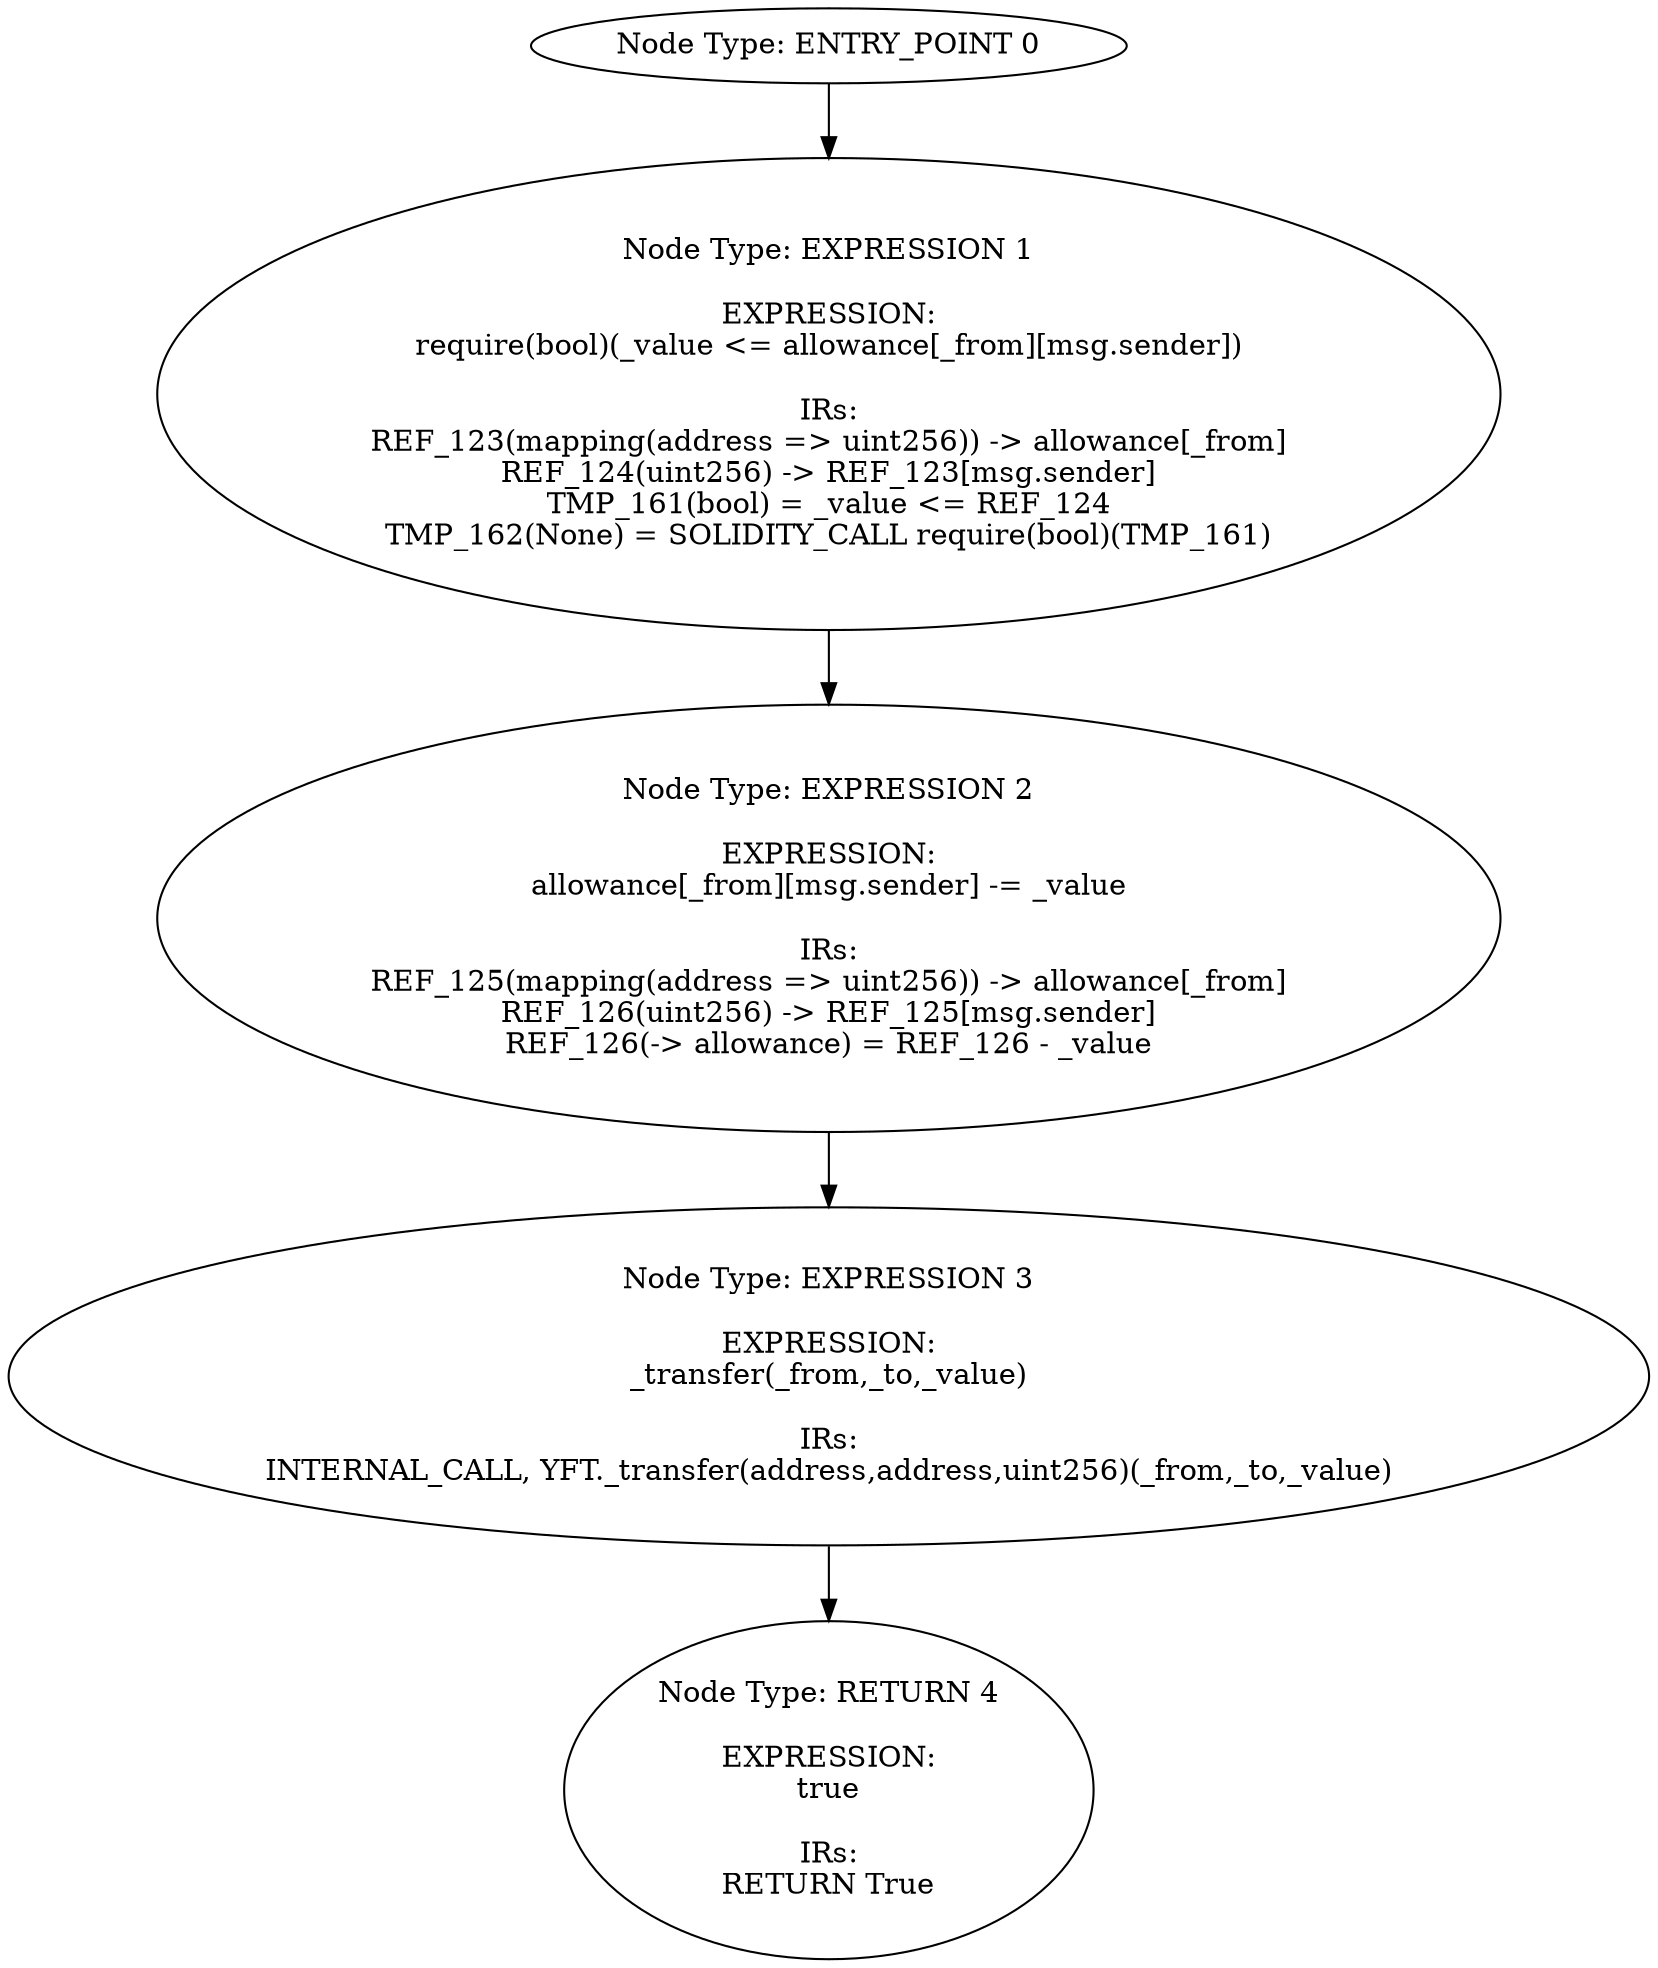 digraph{
0[label="Node Type: ENTRY_POINT 0
"];
0->1;
1[label="Node Type: EXPRESSION 1

EXPRESSION:
require(bool)(_value <= allowance[_from][msg.sender])

IRs:
REF_123(mapping(address => uint256)) -> allowance[_from]
REF_124(uint256) -> REF_123[msg.sender]
TMP_161(bool) = _value <= REF_124
TMP_162(None) = SOLIDITY_CALL require(bool)(TMP_161)"];
1->2;
2[label="Node Type: EXPRESSION 2

EXPRESSION:
allowance[_from][msg.sender] -= _value

IRs:
REF_125(mapping(address => uint256)) -> allowance[_from]
REF_126(uint256) -> REF_125[msg.sender]
REF_126(-> allowance) = REF_126 - _value"];
2->3;
3[label="Node Type: EXPRESSION 3

EXPRESSION:
_transfer(_from,_to,_value)

IRs:
INTERNAL_CALL, YFT._transfer(address,address,uint256)(_from,_to,_value)"];
3->4;
4[label="Node Type: RETURN 4

EXPRESSION:
true

IRs:
RETURN True"];
}
